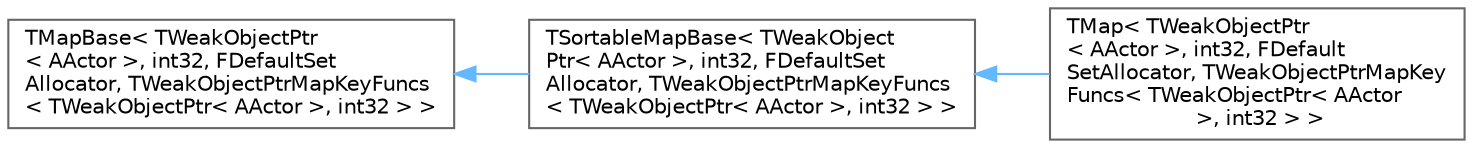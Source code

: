 digraph "Graphical Class Hierarchy"
{
 // INTERACTIVE_SVG=YES
 // LATEX_PDF_SIZE
  bgcolor="transparent";
  edge [fontname=Helvetica,fontsize=10,labelfontname=Helvetica,labelfontsize=10];
  node [fontname=Helvetica,fontsize=10,shape=box,height=0.2,width=0.4];
  rankdir="LR";
  Node0 [id="Node000000",label="TMapBase\< TWeakObjectPtr\l\< AActor \>, int32, FDefaultSet\lAllocator, TWeakObjectPtrMapKeyFuncs\l\< TWeakObjectPtr\< AActor \>, int32 \> \>",height=0.2,width=0.4,color="grey40", fillcolor="white", style="filled",URL="$d8/dad/classTMapBase.html",tooltip=" "];
  Node0 -> Node1 [id="edge7864_Node000000_Node000001",dir="back",color="steelblue1",style="solid",tooltip=" "];
  Node1 [id="Node000001",label="TSortableMapBase\< TWeakObject\lPtr\< AActor \>, int32, FDefaultSet\lAllocator, TWeakObjectPtrMapKeyFuncs\l\< TWeakObjectPtr\< AActor \>, int32 \> \>",height=0.2,width=0.4,color="grey40", fillcolor="white", style="filled",URL="$de/df5/classTSortableMapBase.html",tooltip=" "];
  Node1 -> Node2 [id="edge7865_Node000001_Node000002",dir="back",color="steelblue1",style="solid",tooltip=" "];
  Node2 [id="Node000002",label="TMap\< TWeakObjectPtr\l\< AActor \>, int32, FDefault\lSetAllocator, TWeakObjectPtrMapKey\lFuncs\< TWeakObjectPtr\< AActor\l \>, int32 \> \>",height=0.2,width=0.4,color="grey40", fillcolor="white", style="filled",URL="$d8/da9/classTMap.html",tooltip=" "];
}
